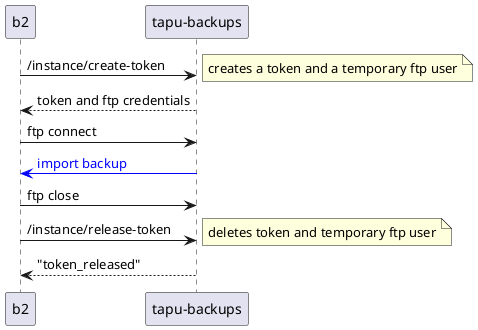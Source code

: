 @startuml backup-import

b2 -> "tapu-backups": /instance/create-token
note right: creates a token and a temporary ftp user

"tapu-backups" --> b2: token and ftp credentials

b2 -> "tapu-backups": ftp connect

"tapu-backups" -[#blue]> b2: <font color="blue">import backup</font>

b2 -> "tapu-backups": ftp close

b2 -> "tapu-backups": /instance/release-token
note right: deletes token and temporary ftp user

"tapu-backups" --> b2: "token_released"

@enduml